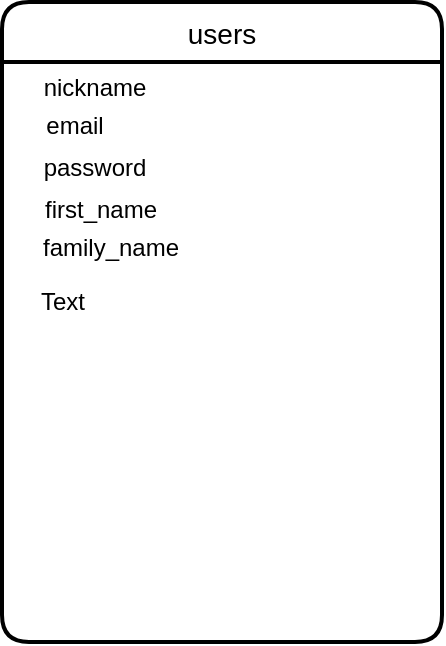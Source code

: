 <mxfile>
    <diagram id="Mm1SBOWg8psW-44woWSK" name="ページ1">
        <mxGraphModel dx="697" dy="520" grid="1" gridSize="10" guides="1" tooltips="1" connect="1" arrows="1" fold="1" page="1" pageScale="1" pageWidth="827" pageHeight="1169" math="0" shadow="0">
            <root>
                <mxCell id="0"/>
                <mxCell id="1" parent="0"/>
                <mxCell id="3" value="users" style="swimlane;childLayout=stackLayout;horizontal=1;startSize=30;horizontalStack=0;rounded=1;fontSize=14;fontStyle=0;strokeWidth=2;resizeParent=0;resizeLast=1;shadow=0;dashed=0;align=center;" vertex="1" parent="1">
                    <mxGeometry x="60" y="80" width="220" height="320" as="geometry"/>
                </mxCell>
                <mxCell id="6" value="nickname&lt;br&gt;" style="text;html=1;align=center;verticalAlign=middle;resizable=0;points=[];autosize=1;" vertex="1" parent="1">
                    <mxGeometry x="71" y="113" width="70" height="20" as="geometry"/>
                </mxCell>
                <mxCell id="7" value="email&lt;br&gt;" style="text;html=1;align=center;verticalAlign=middle;resizable=0;points=[];autosize=1;" vertex="1" parent="1">
                    <mxGeometry x="76" y="132" width="40" height="20" as="geometry"/>
                </mxCell>
                <mxCell id="8" value="password&lt;br&gt;" style="text;html=1;align=center;verticalAlign=middle;resizable=0;points=[];autosize=1;" vertex="1" parent="1">
                    <mxGeometry x="71" y="153" width="70" height="20" as="geometry"/>
                </mxCell>
                <mxCell id="13" value="first_name" style="text;html=1;align=center;verticalAlign=middle;resizable=0;points=[];autosize=1;" vertex="1" parent="1">
                    <mxGeometry x="74" y="174" width="70" height="20" as="geometry"/>
                </mxCell>
                <mxCell id="16" value="family_name&lt;br&gt;" style="text;html=1;align=center;verticalAlign=middle;resizable=0;points=[];autosize=1;" vertex="1" parent="1">
                    <mxGeometry x="74" y="193" width="80" height="20" as="geometry"/>
                </mxCell>
                <mxCell id="17" value="Text" style="text;html=1;align=center;verticalAlign=middle;resizable=0;points=[];autosize=1;" vertex="1" parent="1">
                    <mxGeometry x="70" y="220" width="40" height="20" as="geometry"/>
                </mxCell>
            </root>
        </mxGraphModel>
    </diagram>
</mxfile>